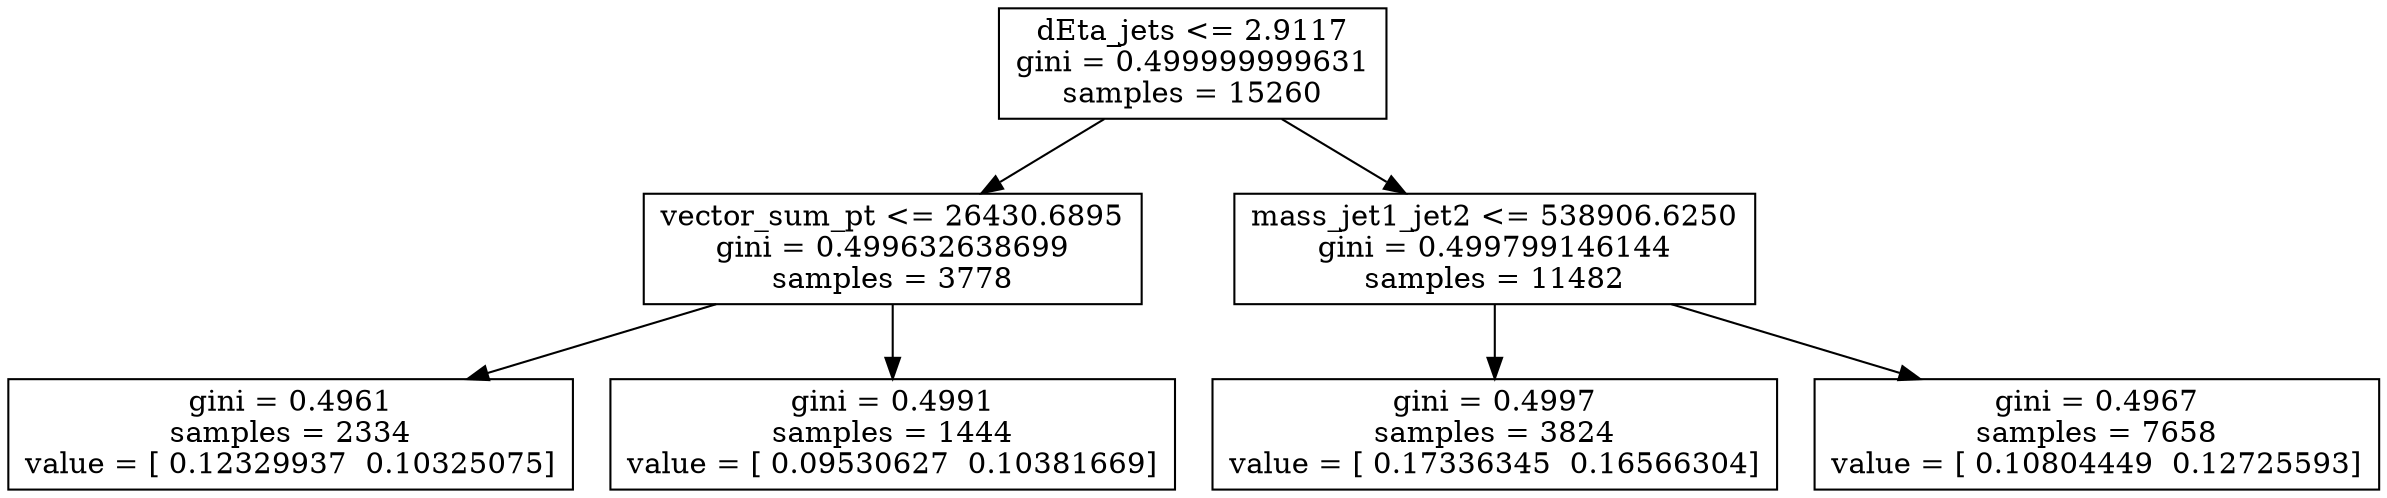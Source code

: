 digraph Tree {
0 [label="dEta_jets <= 2.9117\ngini = 0.499999999631\nsamples = 15260", shape="box"] ;
1 [label="vector_sum_pt <= 26430.6895\ngini = 0.499632638699\nsamples = 3778", shape="box"] ;
0 -> 1 ;
2 [label="gini = 0.4961\nsamples = 2334\nvalue = [ 0.12329937  0.10325075]", shape="box"] ;
1 -> 2 ;
3 [label="gini = 0.4991\nsamples = 1444\nvalue = [ 0.09530627  0.10381669]", shape="box"] ;
1 -> 3 ;
4 [label="mass_jet1_jet2 <= 538906.6250\ngini = 0.499799146144\nsamples = 11482", shape="box"] ;
0 -> 4 ;
5 [label="gini = 0.4997\nsamples = 3824\nvalue = [ 0.17336345  0.16566304]", shape="box"] ;
4 -> 5 ;
6 [label="gini = 0.4967\nsamples = 7658\nvalue = [ 0.10804449  0.12725593]", shape="box"] ;
4 -> 6 ;
}